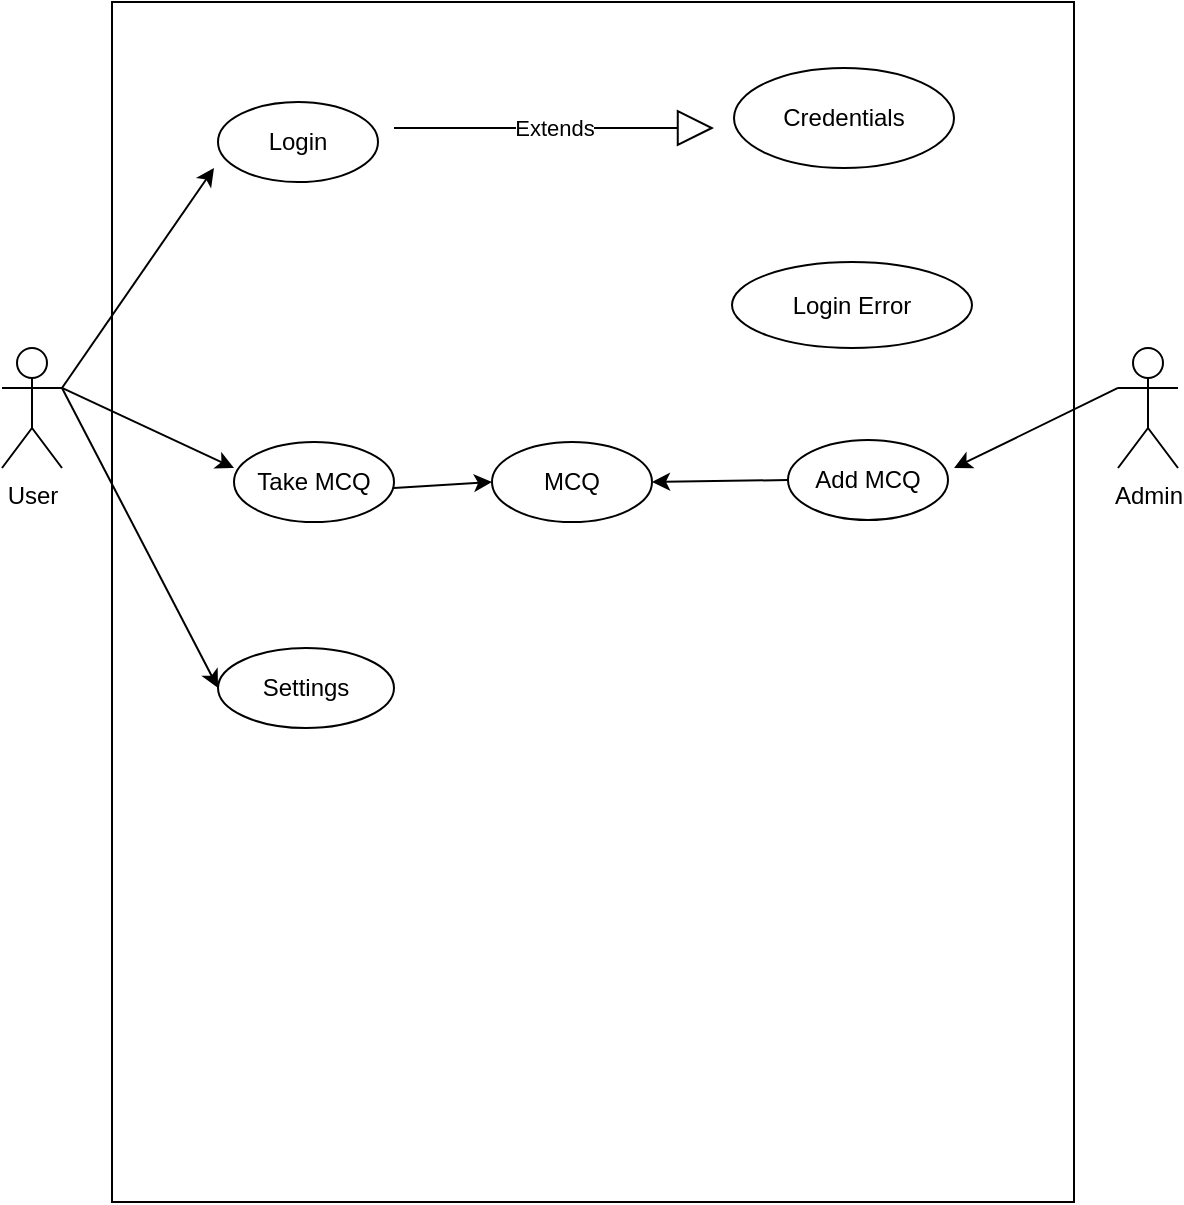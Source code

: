 <mxfile>
    <diagram id="pAteMu1CKfvz_NVunQY4" name="Page-1">
        <mxGraphModel dx="649" dy="666" grid="1" gridSize="10" guides="1" tooltips="1" connect="1" arrows="1" fold="1" page="1" pageScale="1" pageWidth="850" pageHeight="1100" math="0" shadow="0">
            <root>
                <mxCell id="0"/>
                <mxCell id="1" parent="0"/>
                <mxCell id="6" value="" style="rounded=0;whiteSpace=wrap;html=1;" vertex="1" parent="1">
                    <mxGeometry x="119" y="37" width="481" height="600" as="geometry"/>
                </mxCell>
                <mxCell id="22" style="edgeStyle=none;html=1;exitX=0;exitY=0.333;exitDx=0;exitDy=0;exitPerimeter=0;" edge="1" parent="1" source="3">
                    <mxGeometry relative="1" as="geometry">
                        <mxPoint x="540" y="270" as="targetPoint"/>
                    </mxGeometry>
                </mxCell>
                <mxCell id="3" value="Admin" style="shape=umlActor;verticalLabelPosition=bottom;verticalAlign=top;html=1;outlineConnect=0;" vertex="1" parent="1">
                    <mxGeometry x="622" y="210" width="30" height="60" as="geometry"/>
                </mxCell>
                <mxCell id="26" style="edgeStyle=none;html=1;exitX=1;exitY=0.333;exitDx=0;exitDy=0;exitPerimeter=0;entryX=0;entryY=0.5;entryDx=0;entryDy=0;" edge="1" parent="1" source="4" target="25">
                    <mxGeometry relative="1" as="geometry"/>
                </mxCell>
                <mxCell id="4" value="User" style="shape=umlActor;verticalLabelPosition=bottom;verticalAlign=top;html=1;outlineConnect=0;" vertex="1" parent="1">
                    <mxGeometry x="64" y="210" width="30" height="60" as="geometry"/>
                </mxCell>
                <mxCell id="7" value="Login" style="ellipse;whiteSpace=wrap;html=1;" vertex="1" parent="1">
                    <mxGeometry x="172" y="87" width="80" height="40" as="geometry"/>
                </mxCell>
                <mxCell id="15" value="Take MCQ" style="ellipse;whiteSpace=wrap;html=1;" vertex="1" parent="1">
                    <mxGeometry x="180" y="257" width="80" height="40" as="geometry"/>
                </mxCell>
                <mxCell id="16" value="MCQ" style="ellipse;whiteSpace=wrap;html=1;" vertex="1" parent="1">
                    <mxGeometry x="309" y="257" width="80" height="40" as="geometry"/>
                </mxCell>
                <mxCell id="29" style="edgeStyle=none;html=1;exitX=0;exitY=0.5;exitDx=0;exitDy=0;entryX=1;entryY=0.5;entryDx=0;entryDy=0;" edge="1" parent="1" source="21" target="16">
                    <mxGeometry relative="1" as="geometry"/>
                </mxCell>
                <mxCell id="21" value="Add MCQ" style="ellipse;whiteSpace=wrap;html=1;" vertex="1" parent="1">
                    <mxGeometry x="457" y="256" width="80" height="40" as="geometry"/>
                </mxCell>
                <mxCell id="8" value="Credentials" style="ellipse;whiteSpace=wrap;html=1;" vertex="1" parent="1">
                    <mxGeometry x="430" y="70" width="110" height="50" as="geometry"/>
                </mxCell>
                <mxCell id="9" value="Login Error" style="ellipse;whiteSpace=wrap;html=1;" vertex="1" parent="1">
                    <mxGeometry x="429" y="167" width="120" height="43" as="geometry"/>
                </mxCell>
                <mxCell id="13" value="" style="endArrow=classic;html=1;exitX=1;exitY=0.333;exitDx=0;exitDy=0;exitPerimeter=0;" edge="1" parent="1" source="4">
                    <mxGeometry width="50" height="50" relative="1" as="geometry">
                        <mxPoint x="120" y="170" as="sourcePoint"/>
                        <mxPoint x="170" y="120" as="targetPoint"/>
                    </mxGeometry>
                </mxCell>
                <mxCell id="17" value="" style="endArrow=classic;html=1;entryX=0;entryY=0.5;entryDx=0;entryDy=0;" edge="1" parent="1" target="16">
                    <mxGeometry width="50" height="50" relative="1" as="geometry">
                        <mxPoint x="260" y="280" as="sourcePoint"/>
                        <mxPoint x="310" y="230" as="targetPoint"/>
                    </mxGeometry>
                </mxCell>
                <mxCell id="19" value="" style="endArrow=classic;html=1;exitX=1;exitY=0.333;exitDx=0;exitDy=0;exitPerimeter=0;" edge="1" parent="1" source="4">
                    <mxGeometry width="50" height="50" relative="1" as="geometry">
                        <mxPoint x="130" y="320" as="sourcePoint"/>
                        <mxPoint x="180" y="270" as="targetPoint"/>
                    </mxGeometry>
                </mxCell>
                <mxCell id="25" value="Settings" style="ellipse;whiteSpace=wrap;html=1;" vertex="1" parent="1">
                    <mxGeometry x="172" y="360" width="88" height="40" as="geometry"/>
                </mxCell>
                <mxCell id="33" value="Extends" style="endArrow=block;endSize=16;endFill=0;html=1;" edge="1" parent="1">
                    <mxGeometry width="160" relative="1" as="geometry">
                        <mxPoint x="260" y="100" as="sourcePoint"/>
                        <mxPoint x="420" y="100" as="targetPoint"/>
                    </mxGeometry>
                </mxCell>
            </root>
        </mxGraphModel>
    </diagram>
</mxfile>
